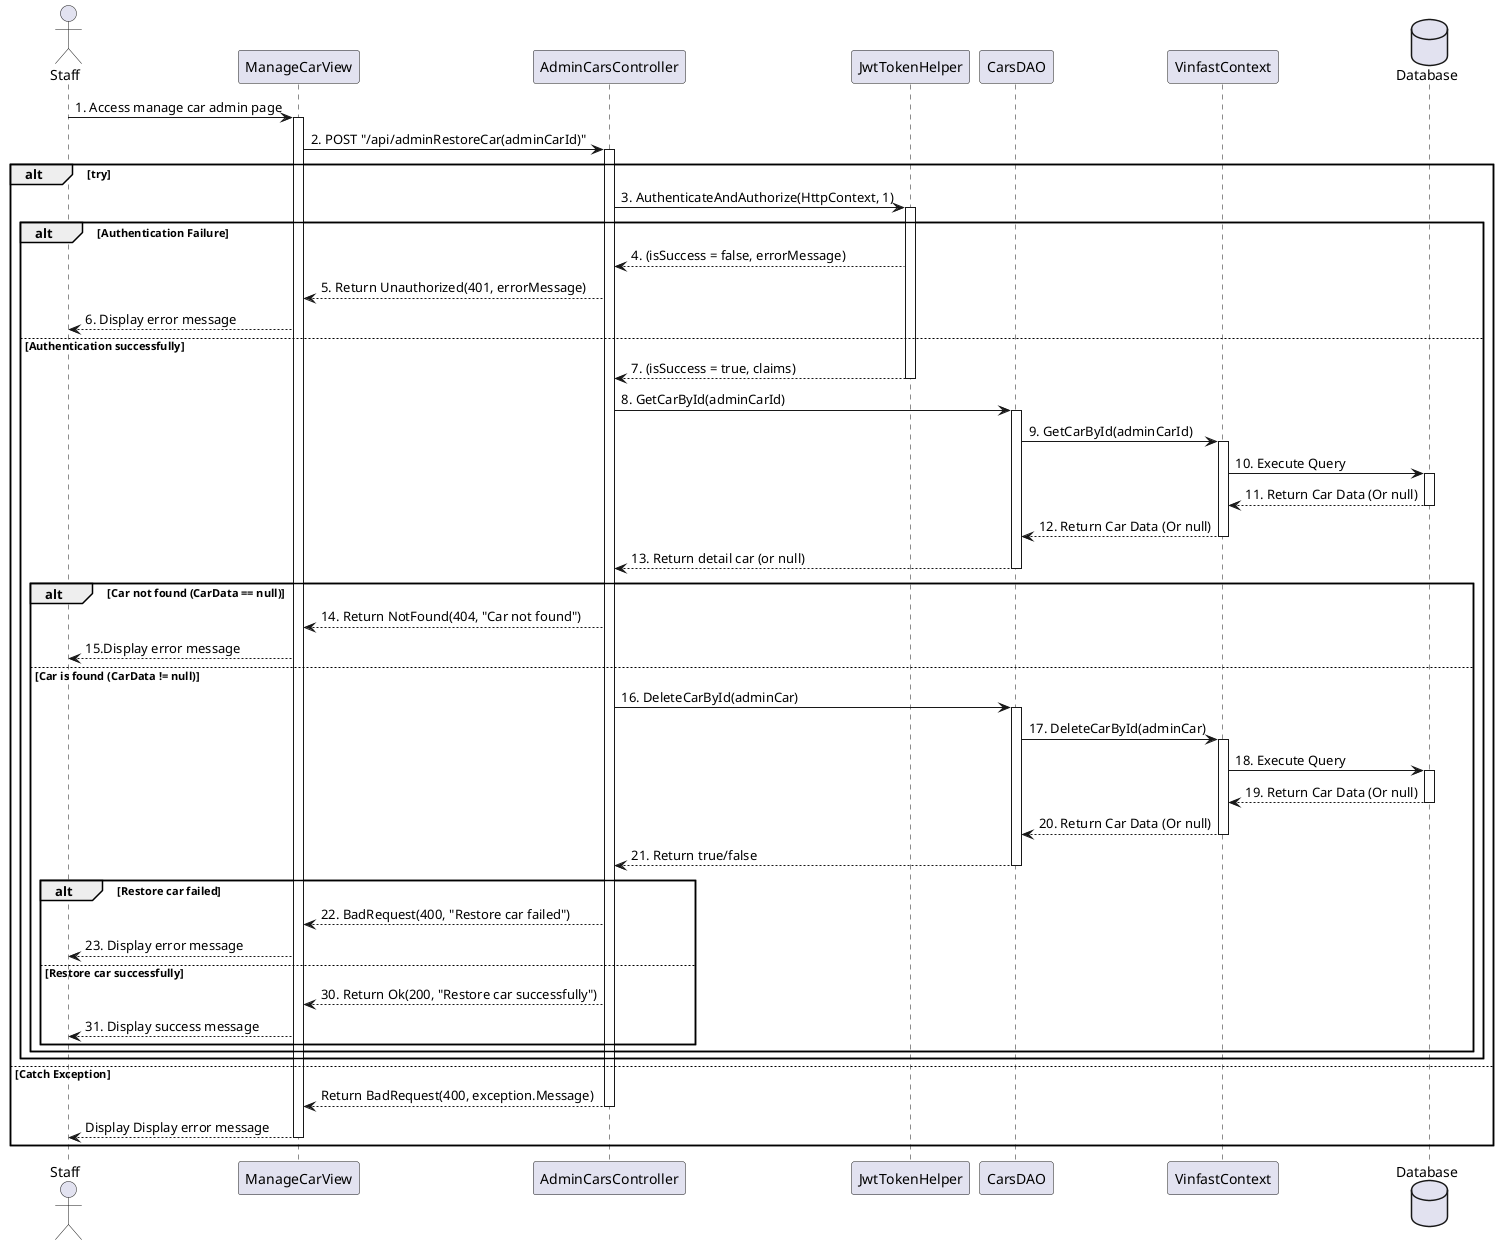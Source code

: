 @startuml
actor Staff
participant ManageCarView
participant AdminCarsController
participant JwtTokenHelper
participant CarsDAO
participant VinfastContext
database Database


Staff -> ManageCarView: 1. Access manage car admin page
activate ManageCarView

ManageCarView -> AdminCarsController: 2. POST "/api/adminRestoreCar(adminCarId)"
alt try
    activate AdminCarsController
    AdminCarsController -> JwtTokenHelper: 3. AuthenticateAndAuthorize(HttpContext, 1)
    alt Authentication Failure
        activate JwtTokenHelper
        JwtTokenHelper --> AdminCarsController: 4. (isSuccess = false, errorMessage)
        AdminCarsController --> ManageCarView: 5. Return Unauthorized(401, errorMessage)
        ManageCarView --> Staff: 6. Display error message
        
    else Authentication successfully
        JwtTokenHelper --> AdminCarsController: 7. (isSuccess = true, claims)
        deactivate JwtTokenHelper
        ' complete check authentication
        AdminCarsController -> CarsDAO: 8. GetCarById(adminCarId)
        activate CarsDAO
        
        CarsDAO -> VinfastContext: 9. GetCarById(adminCarId)
        activate VinfastContext
        
        VinfastContext -> Database: 10. Execute Query
        activate Database
        Database --> VinfastContext: 11. Return Car Data (Or null)
        deactivate Database
        
        VinfastContext --> CarsDAO: 12. Return Car Data (Or null)
        deactivate VinfastContext
        CarsDAO --> AdminCarsController: 13. Return detail car (or null)
        deactivate CarsDAO

        alt Car not found (CarData == null)
            AdminCarsController --> ManageCarView: 14. Return NotFound(404, "Car not found")
            ManageCarView --> Staff: 15.Display error message
        else Car is found (CarData != null)
            AdminCarsController -> CarsDAO: 16. DeleteCarById(adminCar)
            Activate CarsDAO
            CarsDAO -> VinfastContext: 17. DeleteCarById(adminCar)
            activate VinfastContext
            VinfastContext -> Database: 18. Execute Query
            activate Database
            Database --> VinfastContext: 19. Return Car Data (Or null)
            deactivate Database
            VinfastContext --> CarsDAO: 20. Return Car Data (Or null)
            deactivate VinfastContext
            CarsDAO --> AdminCarsController: 21. Return true/false
            deactivate CarsDAO
            alt Restore car failed 
                AdminCarsController --> ManageCarView: 22. BadRequest(400, "Restore car failed")
                ManageCarView --> Staff: 23. Display error message
            else Restore car successfully
                
                AdminCarsController --> ManageCarView: 30. Return Ok(200, "Restore car successfully")
                ManageCarView --> Staff: 31. Display success message
            end
        end
    end
else Catch Exception
    AdminCarsController --> ManageCarView: Return BadRequest(400, exception.Message)
    deactivate AdminCarsController
    ManageCarView --> Staff: Display Display error message
deactivate ManageCarView
end




@enduml